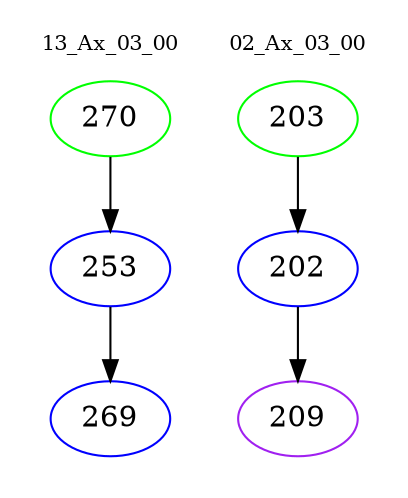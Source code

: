 digraph{
subgraph cluster_0 {
color = white
label = "13_Ax_03_00";
fontsize=10;
T0_270 [label="270", color="green"]
T0_270 -> T0_253 [color="black"]
T0_253 [label="253", color="blue"]
T0_253 -> T0_269 [color="black"]
T0_269 [label="269", color="blue"]
}
subgraph cluster_1 {
color = white
label = "02_Ax_03_00";
fontsize=10;
T1_203 [label="203", color="green"]
T1_203 -> T1_202 [color="black"]
T1_202 [label="202", color="blue"]
T1_202 -> T1_209 [color="black"]
T1_209 [label="209", color="purple"]
}
}
